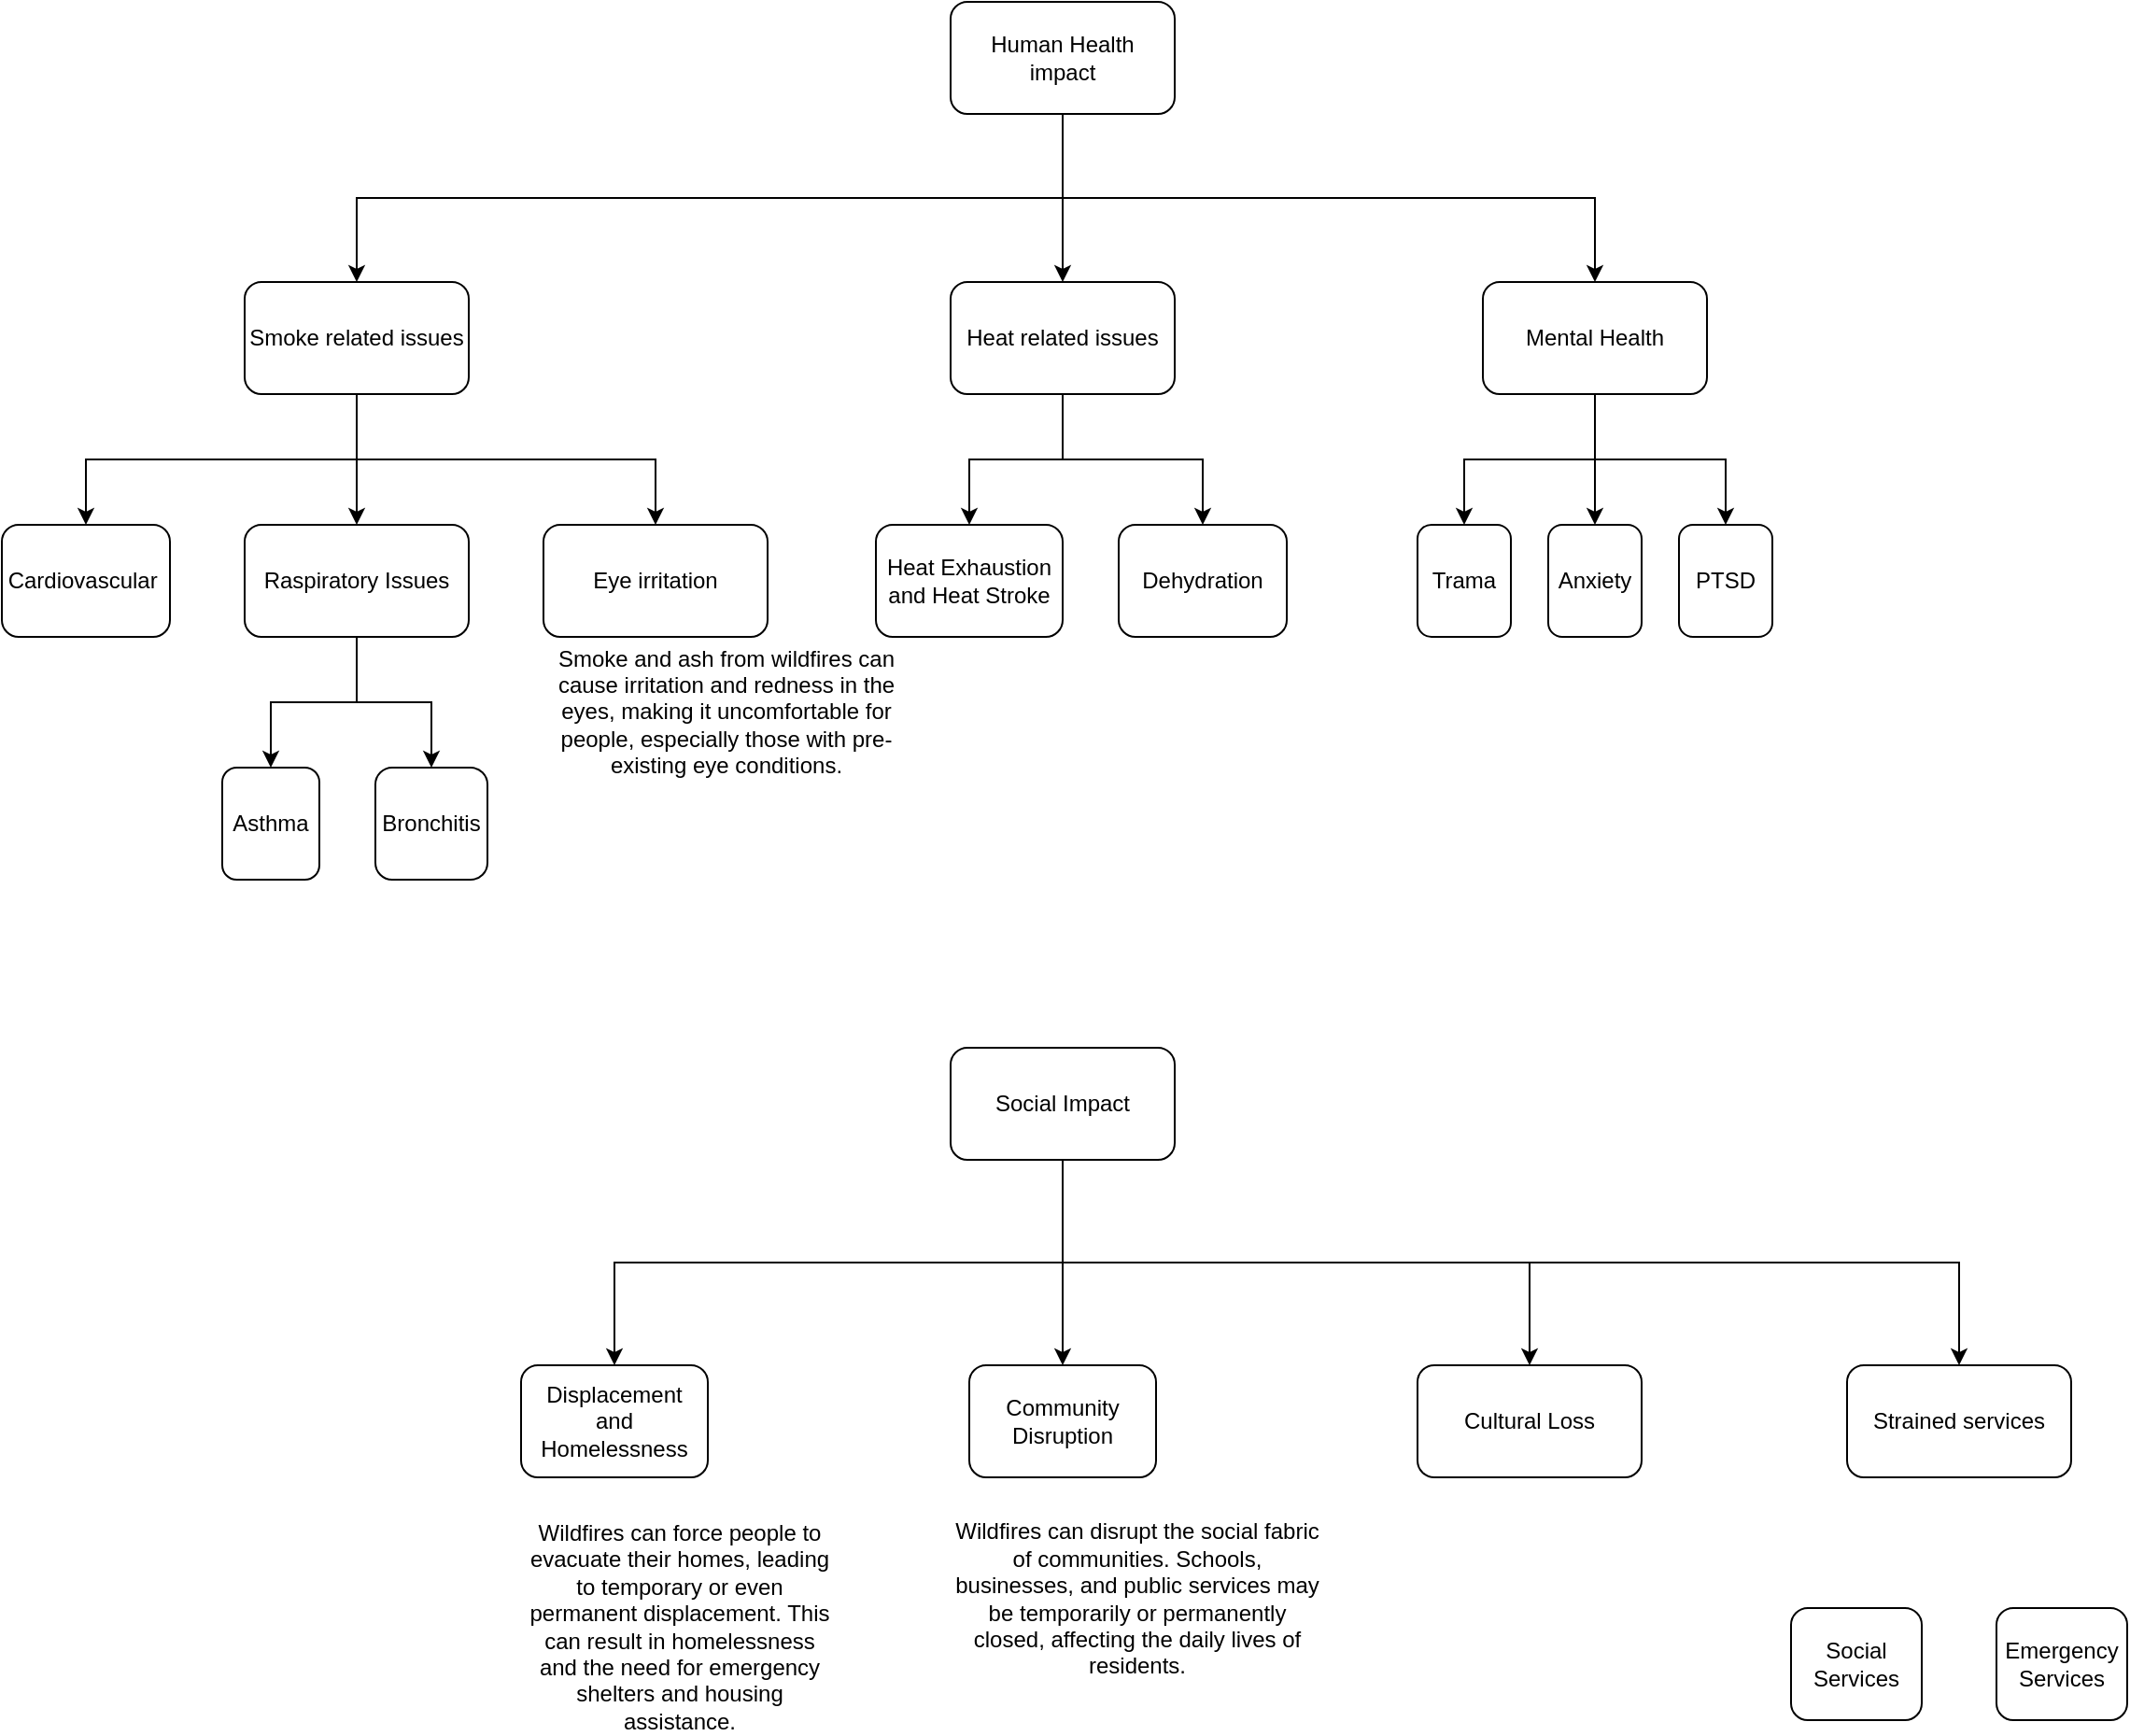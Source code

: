 <mxfile version="22.0.6" type="github">
  <diagram name="第 1 页" id="l8xfBAseH4ksvrrm0t2u">
    <mxGraphModel dx="1877" dy="585" grid="1" gridSize="10" guides="1" tooltips="1" connect="1" arrows="1" fold="1" page="1" pageScale="1" pageWidth="827" pageHeight="1169" math="0" shadow="0">
      <root>
        <mxCell id="0" />
        <mxCell id="1" parent="0" />
        <mxCell id="niaGHHPIjS1ahwkak-Eg-12" style="edgeStyle=orthogonalEdgeStyle;rounded=0;orthogonalLoop=1;jettySize=auto;html=1;exitX=0.5;exitY=1;exitDx=0;exitDy=0;" edge="1" parent="1" source="niaGHHPIjS1ahwkak-Eg-1" target="niaGHHPIjS1ahwkak-Eg-11">
          <mxGeometry relative="1" as="geometry" />
        </mxCell>
        <mxCell id="niaGHHPIjS1ahwkak-Eg-13" style="edgeStyle=orthogonalEdgeStyle;rounded=0;orthogonalLoop=1;jettySize=auto;html=1;exitX=0.5;exitY=1;exitDx=0;exitDy=0;" edge="1" parent="1" source="niaGHHPIjS1ahwkak-Eg-1" target="niaGHHPIjS1ahwkak-Eg-5">
          <mxGeometry relative="1" as="geometry" />
        </mxCell>
        <mxCell id="niaGHHPIjS1ahwkak-Eg-14" style="edgeStyle=orthogonalEdgeStyle;rounded=0;orthogonalLoop=1;jettySize=auto;html=1;exitX=0.5;exitY=1;exitDx=0;exitDy=0;" edge="1" parent="1" source="niaGHHPIjS1ahwkak-Eg-1" target="niaGHHPIjS1ahwkak-Eg-4">
          <mxGeometry relative="1" as="geometry" />
        </mxCell>
        <mxCell id="niaGHHPIjS1ahwkak-Eg-1" value="Human Health &lt;br&gt;impact" style="rounded=1;whiteSpace=wrap;html=1;" vertex="1" parent="1">
          <mxGeometry x="360" y="500" width="120" height="60" as="geometry" />
        </mxCell>
        <mxCell id="niaGHHPIjS1ahwkak-Eg-22" style="edgeStyle=orthogonalEdgeStyle;rounded=0;orthogonalLoop=1;jettySize=auto;html=1;exitX=0.5;exitY=1;exitDx=0;exitDy=0;entryX=0.5;entryY=0;entryDx=0;entryDy=0;" edge="1" parent="1" source="niaGHHPIjS1ahwkak-Eg-2" target="niaGHHPIjS1ahwkak-Eg-3">
          <mxGeometry relative="1" as="geometry" />
        </mxCell>
        <mxCell id="niaGHHPIjS1ahwkak-Eg-23" style="edgeStyle=orthogonalEdgeStyle;rounded=0;orthogonalLoop=1;jettySize=auto;html=1;exitX=0.5;exitY=1;exitDx=0;exitDy=0;" edge="1" parent="1" source="niaGHHPIjS1ahwkak-Eg-2" target="niaGHHPIjS1ahwkak-Eg-18">
          <mxGeometry relative="1" as="geometry" />
        </mxCell>
        <mxCell id="niaGHHPIjS1ahwkak-Eg-2" value="Raspiratory Issues" style="rounded=1;whiteSpace=wrap;html=1;" vertex="1" parent="1">
          <mxGeometry x="-18" y="780" width="120" height="60" as="geometry" />
        </mxCell>
        <mxCell id="niaGHHPIjS1ahwkak-Eg-3" value="Asthma" style="rounded=1;whiteSpace=wrap;html=1;" vertex="1" parent="1">
          <mxGeometry x="-30" y="910" width="52" height="60" as="geometry" />
        </mxCell>
        <mxCell id="niaGHHPIjS1ahwkak-Eg-25" style="edgeStyle=orthogonalEdgeStyle;rounded=0;orthogonalLoop=1;jettySize=auto;html=1;exitX=0.5;exitY=1;exitDx=0;exitDy=0;entryX=0.5;entryY=0;entryDx=0;entryDy=0;" edge="1" parent="1" source="niaGHHPIjS1ahwkak-Eg-4" target="niaGHHPIjS1ahwkak-Eg-6">
          <mxGeometry relative="1" as="geometry" />
        </mxCell>
        <mxCell id="niaGHHPIjS1ahwkak-Eg-26" style="edgeStyle=orthogonalEdgeStyle;rounded=0;orthogonalLoop=1;jettySize=auto;html=1;exitX=0.5;exitY=1;exitDx=0;exitDy=0;" edge="1" parent="1" source="niaGHHPIjS1ahwkak-Eg-4" target="niaGHHPIjS1ahwkak-Eg-7">
          <mxGeometry relative="1" as="geometry" />
        </mxCell>
        <mxCell id="niaGHHPIjS1ahwkak-Eg-27" style="edgeStyle=orthogonalEdgeStyle;rounded=0;orthogonalLoop=1;jettySize=auto;html=1;exitX=0.5;exitY=1;exitDx=0;exitDy=0;" edge="1" parent="1" source="niaGHHPIjS1ahwkak-Eg-4" target="niaGHHPIjS1ahwkak-Eg-24">
          <mxGeometry relative="1" as="geometry" />
        </mxCell>
        <mxCell id="niaGHHPIjS1ahwkak-Eg-4" value="Mental Health" style="rounded=1;whiteSpace=wrap;html=1;" vertex="1" parent="1">
          <mxGeometry x="645" y="650" width="120" height="60" as="geometry" />
        </mxCell>
        <mxCell id="niaGHHPIjS1ahwkak-Eg-32" style="edgeStyle=orthogonalEdgeStyle;rounded=0;orthogonalLoop=1;jettySize=auto;html=1;exitX=0.5;exitY=1;exitDx=0;exitDy=0;" edge="1" parent="1" source="niaGHHPIjS1ahwkak-Eg-5" target="niaGHHPIjS1ahwkak-Eg-29">
          <mxGeometry relative="1" as="geometry" />
        </mxCell>
        <mxCell id="niaGHHPIjS1ahwkak-Eg-33" style="edgeStyle=orthogonalEdgeStyle;rounded=0;orthogonalLoop=1;jettySize=auto;html=1;exitX=0.5;exitY=1;exitDx=0;exitDy=0;" edge="1" parent="1" source="niaGHHPIjS1ahwkak-Eg-5" target="niaGHHPIjS1ahwkak-Eg-31">
          <mxGeometry relative="1" as="geometry" />
        </mxCell>
        <mxCell id="niaGHHPIjS1ahwkak-Eg-5" value="Heat related issues" style="rounded=1;whiteSpace=wrap;html=1;" vertex="1" parent="1">
          <mxGeometry x="360" y="650" width="120" height="60" as="geometry" />
        </mxCell>
        <mxCell id="niaGHHPIjS1ahwkak-Eg-6" value="Trama" style="rounded=1;whiteSpace=wrap;html=1;" vertex="1" parent="1">
          <mxGeometry x="610" y="780" width="50" height="60" as="geometry" />
        </mxCell>
        <mxCell id="niaGHHPIjS1ahwkak-Eg-7" value="Anxiety" style="rounded=1;whiteSpace=wrap;html=1;" vertex="1" parent="1">
          <mxGeometry x="680" y="780" width="50" height="60" as="geometry" />
        </mxCell>
        <mxCell id="niaGHHPIjS1ahwkak-Eg-9" value="Cardiovascular&amp;nbsp;" style="rounded=1;whiteSpace=wrap;html=1;" vertex="1" parent="1">
          <mxGeometry x="-148" y="780" width="90" height="60" as="geometry" />
        </mxCell>
        <mxCell id="niaGHHPIjS1ahwkak-Eg-19" style="edgeStyle=orthogonalEdgeStyle;rounded=0;orthogonalLoop=1;jettySize=auto;html=1;exitX=0.5;exitY=1;exitDx=0;exitDy=0;" edge="1" parent="1" source="niaGHHPIjS1ahwkak-Eg-11" target="niaGHHPIjS1ahwkak-Eg-2">
          <mxGeometry relative="1" as="geometry" />
        </mxCell>
        <mxCell id="niaGHHPIjS1ahwkak-Eg-20" style="edgeStyle=orthogonalEdgeStyle;rounded=0;orthogonalLoop=1;jettySize=auto;html=1;exitX=0.5;exitY=1;exitDx=0;exitDy=0;" edge="1" parent="1" source="niaGHHPIjS1ahwkak-Eg-11" target="niaGHHPIjS1ahwkak-Eg-9">
          <mxGeometry relative="1" as="geometry" />
        </mxCell>
        <mxCell id="niaGHHPIjS1ahwkak-Eg-21" style="edgeStyle=orthogonalEdgeStyle;rounded=0;orthogonalLoop=1;jettySize=auto;html=1;exitX=0.5;exitY=1;exitDx=0;exitDy=0;entryX=0.5;entryY=0;entryDx=0;entryDy=0;" edge="1" parent="1" source="niaGHHPIjS1ahwkak-Eg-11" target="niaGHHPIjS1ahwkak-Eg-15">
          <mxGeometry relative="1" as="geometry" />
        </mxCell>
        <mxCell id="niaGHHPIjS1ahwkak-Eg-11" value="Smoke related issues" style="rounded=1;whiteSpace=wrap;html=1;" vertex="1" parent="1">
          <mxGeometry x="-18" y="650" width="120" height="60" as="geometry" />
        </mxCell>
        <mxCell id="niaGHHPIjS1ahwkak-Eg-15" value="Eye irritation" style="rounded=1;whiteSpace=wrap;html=1;" vertex="1" parent="1">
          <mxGeometry x="142" y="780" width="120" height="60" as="geometry" />
        </mxCell>
        <mxCell id="niaGHHPIjS1ahwkak-Eg-16" value="Smoke and ash from wildfires can cause irritation and redness in the eyes, making it uncomfortable for people, especially those with pre-existing eye conditions." style="text;html=1;strokeColor=none;fillColor=none;align=center;verticalAlign=middle;whiteSpace=wrap;rounded=0;" vertex="1" parent="1">
          <mxGeometry x="142" y="840" width="196" height="80" as="geometry" />
        </mxCell>
        <mxCell id="niaGHHPIjS1ahwkak-Eg-18" value="Bronchitis" style="rounded=1;whiteSpace=wrap;html=1;" vertex="1" parent="1">
          <mxGeometry x="52" y="910" width="60" height="60" as="geometry" />
        </mxCell>
        <mxCell id="niaGHHPIjS1ahwkak-Eg-24" value="PTSD" style="rounded=1;whiteSpace=wrap;html=1;" vertex="1" parent="1">
          <mxGeometry x="750" y="780" width="50" height="60" as="geometry" />
        </mxCell>
        <mxCell id="niaGHHPIjS1ahwkak-Eg-29" value="Heat Exhaustion and Heat Stroke" style="rounded=1;whiteSpace=wrap;html=1;" vertex="1" parent="1">
          <mxGeometry x="320" y="780" width="100" height="60" as="geometry" />
        </mxCell>
        <mxCell id="niaGHHPIjS1ahwkak-Eg-31" value="Dehydration" style="rounded=1;whiteSpace=wrap;html=1;" vertex="1" parent="1">
          <mxGeometry x="450" y="780" width="90" height="60" as="geometry" />
        </mxCell>
        <mxCell id="niaGHHPIjS1ahwkak-Eg-38" style="edgeStyle=orthogonalEdgeStyle;rounded=0;orthogonalLoop=1;jettySize=auto;html=1;exitX=0.5;exitY=1;exitDx=0;exitDy=0;entryX=0.5;entryY=0;entryDx=0;entryDy=0;" edge="1" parent="1" source="niaGHHPIjS1ahwkak-Eg-34" target="niaGHHPIjS1ahwkak-Eg-35">
          <mxGeometry relative="1" as="geometry" />
        </mxCell>
        <mxCell id="niaGHHPIjS1ahwkak-Eg-39" style="edgeStyle=orthogonalEdgeStyle;rounded=0;orthogonalLoop=1;jettySize=auto;html=1;exitX=0.5;exitY=1;exitDx=0;exitDy=0;" edge="1" parent="1" source="niaGHHPIjS1ahwkak-Eg-34" target="niaGHHPIjS1ahwkak-Eg-36">
          <mxGeometry relative="1" as="geometry" />
        </mxCell>
        <mxCell id="niaGHHPIjS1ahwkak-Eg-40" style="edgeStyle=orthogonalEdgeStyle;rounded=0;orthogonalLoop=1;jettySize=auto;html=1;exitX=0.5;exitY=1;exitDx=0;exitDy=0;entryX=0.5;entryY=0;entryDx=0;entryDy=0;" edge="1" parent="1" source="niaGHHPIjS1ahwkak-Eg-34" target="niaGHHPIjS1ahwkak-Eg-37">
          <mxGeometry relative="1" as="geometry" />
        </mxCell>
        <mxCell id="niaGHHPIjS1ahwkak-Eg-42" style="edgeStyle=orthogonalEdgeStyle;rounded=0;orthogonalLoop=1;jettySize=auto;html=1;exitX=0.5;exitY=1;exitDx=0;exitDy=0;" edge="1" parent="1" source="niaGHHPIjS1ahwkak-Eg-34" target="niaGHHPIjS1ahwkak-Eg-41">
          <mxGeometry relative="1" as="geometry" />
        </mxCell>
        <mxCell id="niaGHHPIjS1ahwkak-Eg-34" value="Social Impact" style="rounded=1;whiteSpace=wrap;html=1;" vertex="1" parent="1">
          <mxGeometry x="360" y="1060" width="120" height="60" as="geometry" />
        </mxCell>
        <mxCell id="niaGHHPIjS1ahwkak-Eg-35" value="Displacement&lt;br&gt;and Homelessness" style="rounded=1;whiteSpace=wrap;html=1;" vertex="1" parent="1">
          <mxGeometry x="130" y="1230" width="100" height="60" as="geometry" />
        </mxCell>
        <mxCell id="niaGHHPIjS1ahwkak-Eg-36" value="Community Disruption" style="rounded=1;whiteSpace=wrap;html=1;" vertex="1" parent="1">
          <mxGeometry x="370" y="1230" width="100" height="60" as="geometry" />
        </mxCell>
        <mxCell id="niaGHHPIjS1ahwkak-Eg-37" value="Cultural Loss" style="rounded=1;whiteSpace=wrap;html=1;" vertex="1" parent="1">
          <mxGeometry x="610" y="1230" width="120" height="60" as="geometry" />
        </mxCell>
        <mxCell id="niaGHHPIjS1ahwkak-Eg-41" value="Strained services" style="rounded=1;whiteSpace=wrap;html=1;" vertex="1" parent="1">
          <mxGeometry x="840" y="1230" width="120" height="60" as="geometry" />
        </mxCell>
        <mxCell id="niaGHHPIjS1ahwkak-Eg-43" value="Social Services" style="rounded=1;whiteSpace=wrap;html=1;" vertex="1" parent="1">
          <mxGeometry x="810" y="1360" width="70" height="60" as="geometry" />
        </mxCell>
        <mxCell id="niaGHHPIjS1ahwkak-Eg-44" value="Emergency&lt;br&gt;Services" style="rounded=1;whiteSpace=wrap;html=1;" vertex="1" parent="1">
          <mxGeometry x="920" y="1360" width="70" height="60" as="geometry" />
        </mxCell>
        <mxCell id="niaGHHPIjS1ahwkak-Eg-45" value="Wildfires can disrupt the social fabric of communities. Schools, businesses, and public services may be temporarily or permanently closed, affecting the daily lives of residents." style="text;html=1;strokeColor=none;fillColor=none;align=center;verticalAlign=middle;whiteSpace=wrap;rounded=0;" vertex="1" parent="1">
          <mxGeometry x="360" y="1340" width="200" height="30" as="geometry" />
        </mxCell>
        <mxCell id="niaGHHPIjS1ahwkak-Eg-46" value="Wildfires can force people to evacuate their homes, leading to temporary or even permanent displacement. This can result in homelessness and the need for emergency shelters and housing assistance." style="text;html=1;strokeColor=none;fillColor=none;align=center;verticalAlign=middle;whiteSpace=wrap;rounded=0;" vertex="1" parent="1">
          <mxGeometry x="130" y="1340" width="170" height="60" as="geometry" />
        </mxCell>
      </root>
    </mxGraphModel>
  </diagram>
</mxfile>
